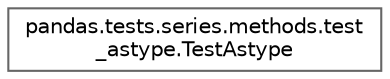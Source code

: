 digraph "Graphical Class Hierarchy"
{
 // LATEX_PDF_SIZE
  bgcolor="transparent";
  edge [fontname=Helvetica,fontsize=10,labelfontname=Helvetica,labelfontsize=10];
  node [fontname=Helvetica,fontsize=10,shape=box,height=0.2,width=0.4];
  rankdir="LR";
  Node0 [id="Node000000",label="pandas.tests.series.methods.test\l_astype.TestAstype",height=0.2,width=0.4,color="grey40", fillcolor="white", style="filled",URL="$d9/df3/classpandas_1_1tests_1_1series_1_1methods_1_1test__astype_1_1TestAstype.html",tooltip=" "];
}
